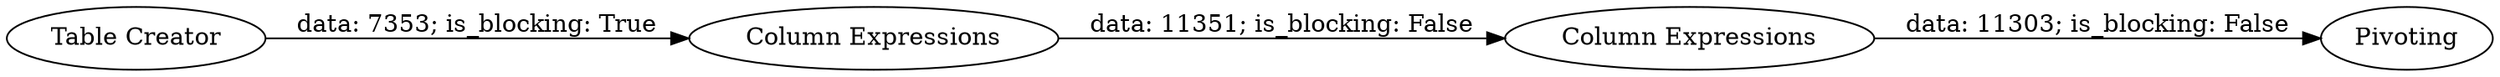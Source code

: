 digraph {
	"-4520006114315123361_1" [label="Table Creator"]
	"-4520006114315123361_3" [label="Column Expressions"]
	"-4520006114315123361_7" [label=Pivoting]
	"-4520006114315123361_2" [label="Column Expressions"]
	"-4520006114315123361_1" -> "-4520006114315123361_2" [label="data: 7353; is_blocking: True"]
	"-4520006114315123361_2" -> "-4520006114315123361_3" [label="data: 11351; is_blocking: False"]
	"-4520006114315123361_3" -> "-4520006114315123361_7" [label="data: 11303; is_blocking: False"]
	rankdir=LR
}
